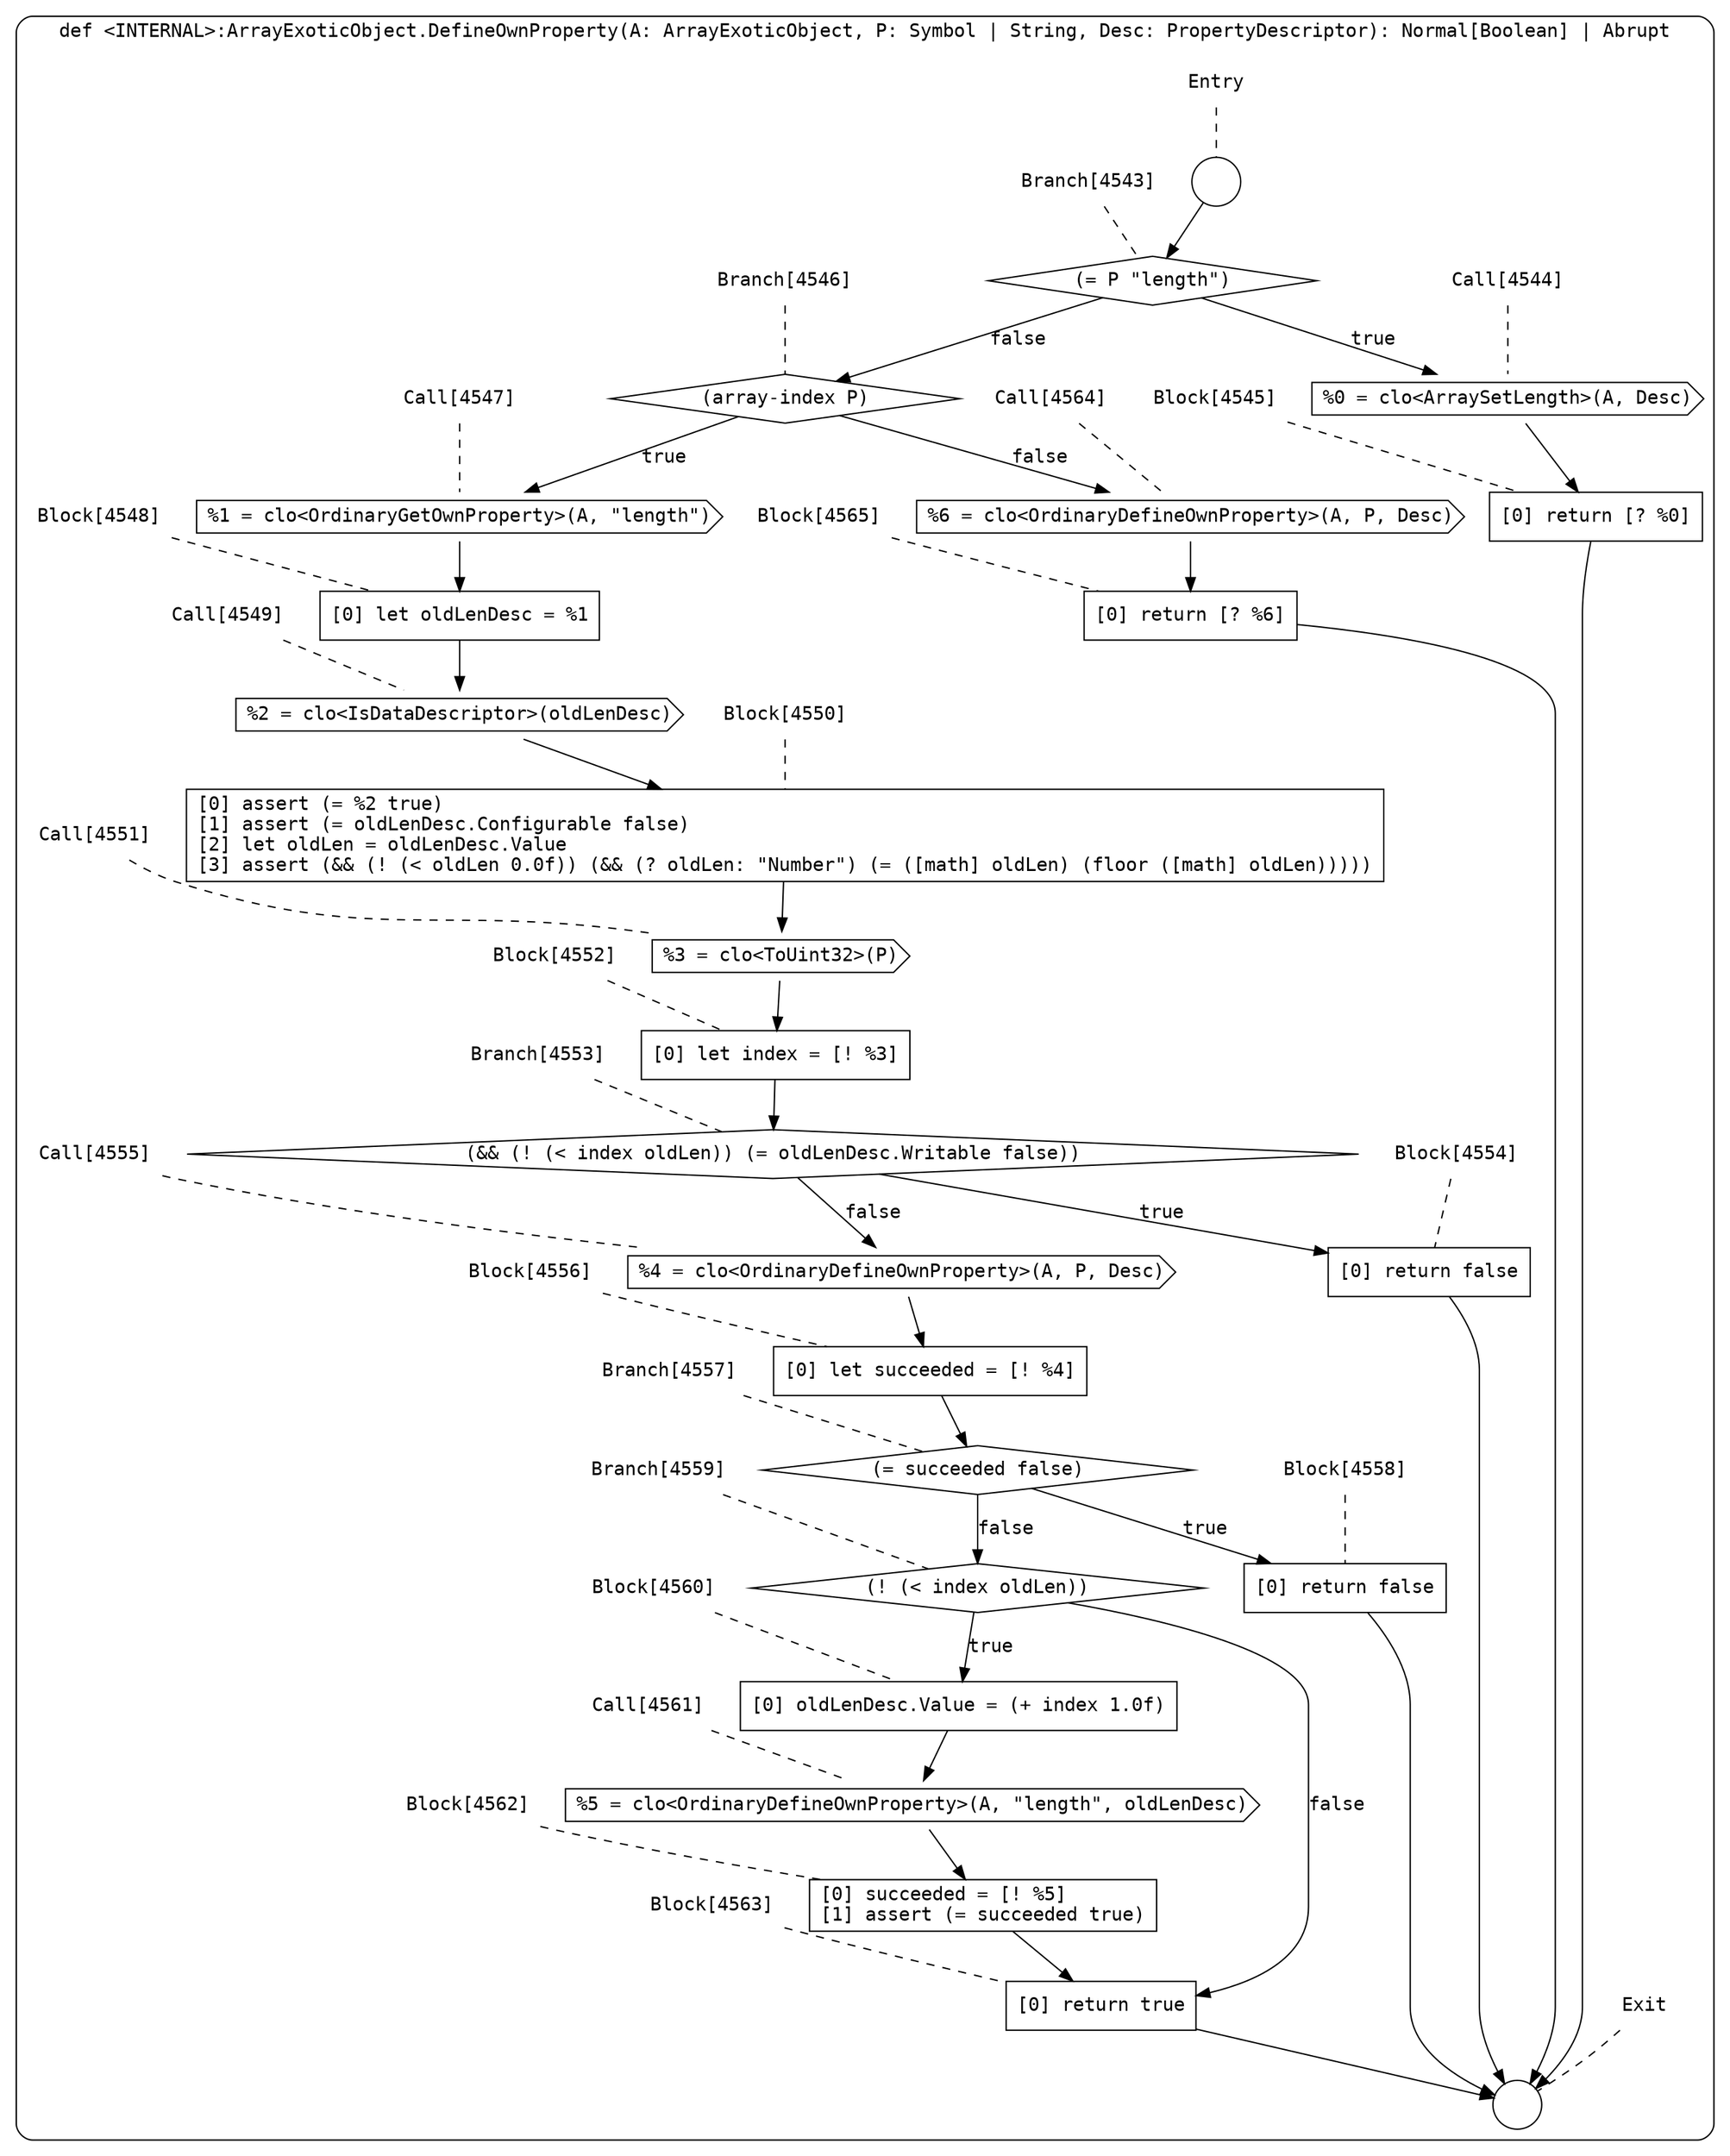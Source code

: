 digraph {
  graph [fontname = "Consolas"]
  node [fontname = "Consolas"]
  edge [fontname = "Consolas"]
  subgraph cluster1105 {
    label = "def <INTERNAL>:ArrayExoticObject.DefineOwnProperty(A: ArrayExoticObject, P: Symbol | String, Desc: PropertyDescriptor): Normal[Boolean] | Abrupt"
    style = rounded
    cluster1105_entry_name [shape=none, label=<<font color="black">Entry</font>>]
    cluster1105_entry_name -> cluster1105_entry [arrowhead=none, color="black", style=dashed]
    cluster1105_entry [shape=circle label=" " color="black" fillcolor="white" style=filled]
    cluster1105_entry -> node4543 [color="black"]
    cluster1105_exit_name [shape=none, label=<<font color="black">Exit</font>>]
    cluster1105_exit_name -> cluster1105_exit [arrowhead=none, color="black", style=dashed]
    cluster1105_exit [shape=circle label=" " color="black" fillcolor="white" style=filled]
    node4543_name [shape=none, label=<<font color="black">Branch[4543]</font>>]
    node4543_name -> node4543 [arrowhead=none, color="black", style=dashed]
    node4543 [shape=diamond, label=<<font color="black">(= P &quot;length&quot;)</font>> color="black" fillcolor="white", style=filled]
    node4543 -> node4544 [label=<<font color="black">true</font>> color="black"]
    node4543 -> node4546 [label=<<font color="black">false</font>> color="black"]
    node4544_name [shape=none, label=<<font color="black">Call[4544]</font>>]
    node4544_name -> node4544 [arrowhead=none, color="black", style=dashed]
    node4544 [shape=cds, label=<<font color="black">%0 = clo&lt;ArraySetLength&gt;(A, Desc)</font>> color="black" fillcolor="white", style=filled]
    node4544 -> node4545 [color="black"]
    node4546_name [shape=none, label=<<font color="black">Branch[4546]</font>>]
    node4546_name -> node4546 [arrowhead=none, color="black", style=dashed]
    node4546 [shape=diamond, label=<<font color="black">(array-index P)</font>> color="black" fillcolor="white", style=filled]
    node4546 -> node4547 [label=<<font color="black">true</font>> color="black"]
    node4546 -> node4564 [label=<<font color="black">false</font>> color="black"]
    node4545_name [shape=none, label=<<font color="black">Block[4545]</font>>]
    node4545_name -> node4545 [arrowhead=none, color="black", style=dashed]
    node4545 [shape=box, label=<<font color="black">[0] return [? %0]<BR ALIGN="LEFT"/></font>> color="black" fillcolor="white", style=filled]
    node4545 -> cluster1105_exit [color="black"]
    node4547_name [shape=none, label=<<font color="black">Call[4547]</font>>]
    node4547_name -> node4547 [arrowhead=none, color="black", style=dashed]
    node4547 [shape=cds, label=<<font color="black">%1 = clo&lt;OrdinaryGetOwnProperty&gt;(A, &quot;length&quot;)</font>> color="black" fillcolor="white", style=filled]
    node4547 -> node4548 [color="black"]
    node4564_name [shape=none, label=<<font color="black">Call[4564]</font>>]
    node4564_name -> node4564 [arrowhead=none, color="black", style=dashed]
    node4564 [shape=cds, label=<<font color="black">%6 = clo&lt;OrdinaryDefineOwnProperty&gt;(A, P, Desc)</font>> color="black" fillcolor="white", style=filled]
    node4564 -> node4565 [color="black"]
    node4548_name [shape=none, label=<<font color="black">Block[4548]</font>>]
    node4548_name -> node4548 [arrowhead=none, color="black", style=dashed]
    node4548 [shape=box, label=<<font color="black">[0] let oldLenDesc = %1<BR ALIGN="LEFT"/></font>> color="black" fillcolor="white", style=filled]
    node4548 -> node4549 [color="black"]
    node4565_name [shape=none, label=<<font color="black">Block[4565]</font>>]
    node4565_name -> node4565 [arrowhead=none, color="black", style=dashed]
    node4565 [shape=box, label=<<font color="black">[0] return [? %6]<BR ALIGN="LEFT"/></font>> color="black" fillcolor="white", style=filled]
    node4565 -> cluster1105_exit [color="black"]
    node4549_name [shape=none, label=<<font color="black">Call[4549]</font>>]
    node4549_name -> node4549 [arrowhead=none, color="black", style=dashed]
    node4549 [shape=cds, label=<<font color="black">%2 = clo&lt;IsDataDescriptor&gt;(oldLenDesc)</font>> color="black" fillcolor="white", style=filled]
    node4549 -> node4550 [color="black"]
    node4550_name [shape=none, label=<<font color="black">Block[4550]</font>>]
    node4550_name -> node4550 [arrowhead=none, color="black", style=dashed]
    node4550 [shape=box, label=<<font color="black">[0] assert (= %2 true)<BR ALIGN="LEFT"/>[1] assert (= oldLenDesc.Configurable false)<BR ALIGN="LEFT"/>[2] let oldLen = oldLenDesc.Value<BR ALIGN="LEFT"/>[3] assert (&amp;&amp; (! (&lt; oldLen 0.0f)) (&amp;&amp; (? oldLen: &quot;Number&quot;) (= ([math] oldLen) (floor ([math] oldLen)))))<BR ALIGN="LEFT"/></font>> color="black" fillcolor="white", style=filled]
    node4550 -> node4551 [color="black"]
    node4551_name [shape=none, label=<<font color="black">Call[4551]</font>>]
    node4551_name -> node4551 [arrowhead=none, color="black", style=dashed]
    node4551 [shape=cds, label=<<font color="black">%3 = clo&lt;ToUint32&gt;(P)</font>> color="black" fillcolor="white", style=filled]
    node4551 -> node4552 [color="black"]
    node4552_name [shape=none, label=<<font color="black">Block[4552]</font>>]
    node4552_name -> node4552 [arrowhead=none, color="black", style=dashed]
    node4552 [shape=box, label=<<font color="black">[0] let index = [! %3]<BR ALIGN="LEFT"/></font>> color="black" fillcolor="white", style=filled]
    node4552 -> node4553 [color="black"]
    node4553_name [shape=none, label=<<font color="black">Branch[4553]</font>>]
    node4553_name -> node4553 [arrowhead=none, color="black", style=dashed]
    node4553 [shape=diamond, label=<<font color="black">(&amp;&amp; (! (&lt; index oldLen)) (= oldLenDesc.Writable false))</font>> color="black" fillcolor="white", style=filled]
    node4553 -> node4554 [label=<<font color="black">true</font>> color="black"]
    node4553 -> node4555 [label=<<font color="black">false</font>> color="black"]
    node4554_name [shape=none, label=<<font color="black">Block[4554]</font>>]
    node4554_name -> node4554 [arrowhead=none, color="black", style=dashed]
    node4554 [shape=box, label=<<font color="black">[0] return false<BR ALIGN="LEFT"/></font>> color="black" fillcolor="white", style=filled]
    node4554 -> cluster1105_exit [color="black"]
    node4555_name [shape=none, label=<<font color="black">Call[4555]</font>>]
    node4555_name -> node4555 [arrowhead=none, color="black", style=dashed]
    node4555 [shape=cds, label=<<font color="black">%4 = clo&lt;OrdinaryDefineOwnProperty&gt;(A, P, Desc)</font>> color="black" fillcolor="white", style=filled]
    node4555 -> node4556 [color="black"]
    node4556_name [shape=none, label=<<font color="black">Block[4556]</font>>]
    node4556_name -> node4556 [arrowhead=none, color="black", style=dashed]
    node4556 [shape=box, label=<<font color="black">[0] let succeeded = [! %4]<BR ALIGN="LEFT"/></font>> color="black" fillcolor="white", style=filled]
    node4556 -> node4557 [color="black"]
    node4557_name [shape=none, label=<<font color="black">Branch[4557]</font>>]
    node4557_name -> node4557 [arrowhead=none, color="black", style=dashed]
    node4557 [shape=diamond, label=<<font color="black">(= succeeded false)</font>> color="black" fillcolor="white", style=filled]
    node4557 -> node4558 [label=<<font color="black">true</font>> color="black"]
    node4557 -> node4559 [label=<<font color="black">false</font>> color="black"]
    node4558_name [shape=none, label=<<font color="black">Block[4558]</font>>]
    node4558_name -> node4558 [arrowhead=none, color="black", style=dashed]
    node4558 [shape=box, label=<<font color="black">[0] return false<BR ALIGN="LEFT"/></font>> color="black" fillcolor="white", style=filled]
    node4558 -> cluster1105_exit [color="black"]
    node4559_name [shape=none, label=<<font color="black">Branch[4559]</font>>]
    node4559_name -> node4559 [arrowhead=none, color="black", style=dashed]
    node4559 [shape=diamond, label=<<font color="black">(! (&lt; index oldLen))</font>> color="black" fillcolor="white", style=filled]
    node4559 -> node4560 [label=<<font color="black">true</font>> color="black"]
    node4559 -> node4563 [label=<<font color="black">false</font>> color="black"]
    node4560_name [shape=none, label=<<font color="black">Block[4560]</font>>]
    node4560_name -> node4560 [arrowhead=none, color="black", style=dashed]
    node4560 [shape=box, label=<<font color="black">[0] oldLenDesc.Value = (+ index 1.0f)<BR ALIGN="LEFT"/></font>> color="black" fillcolor="white", style=filled]
    node4560 -> node4561 [color="black"]
    node4563_name [shape=none, label=<<font color="black">Block[4563]</font>>]
    node4563_name -> node4563 [arrowhead=none, color="black", style=dashed]
    node4563 [shape=box, label=<<font color="black">[0] return true<BR ALIGN="LEFT"/></font>> color="black" fillcolor="white", style=filled]
    node4563 -> cluster1105_exit [color="black"]
    node4561_name [shape=none, label=<<font color="black">Call[4561]</font>>]
    node4561_name -> node4561 [arrowhead=none, color="black", style=dashed]
    node4561 [shape=cds, label=<<font color="black">%5 = clo&lt;OrdinaryDefineOwnProperty&gt;(A, &quot;length&quot;, oldLenDesc)</font>> color="black" fillcolor="white", style=filled]
    node4561 -> node4562 [color="black"]
    node4562_name [shape=none, label=<<font color="black">Block[4562]</font>>]
    node4562_name -> node4562 [arrowhead=none, color="black", style=dashed]
    node4562 [shape=box, label=<<font color="black">[0] succeeded = [! %5]<BR ALIGN="LEFT"/>[1] assert (= succeeded true)<BR ALIGN="LEFT"/></font>> color="black" fillcolor="white", style=filled]
    node4562 -> node4563 [color="black"]
  }
}